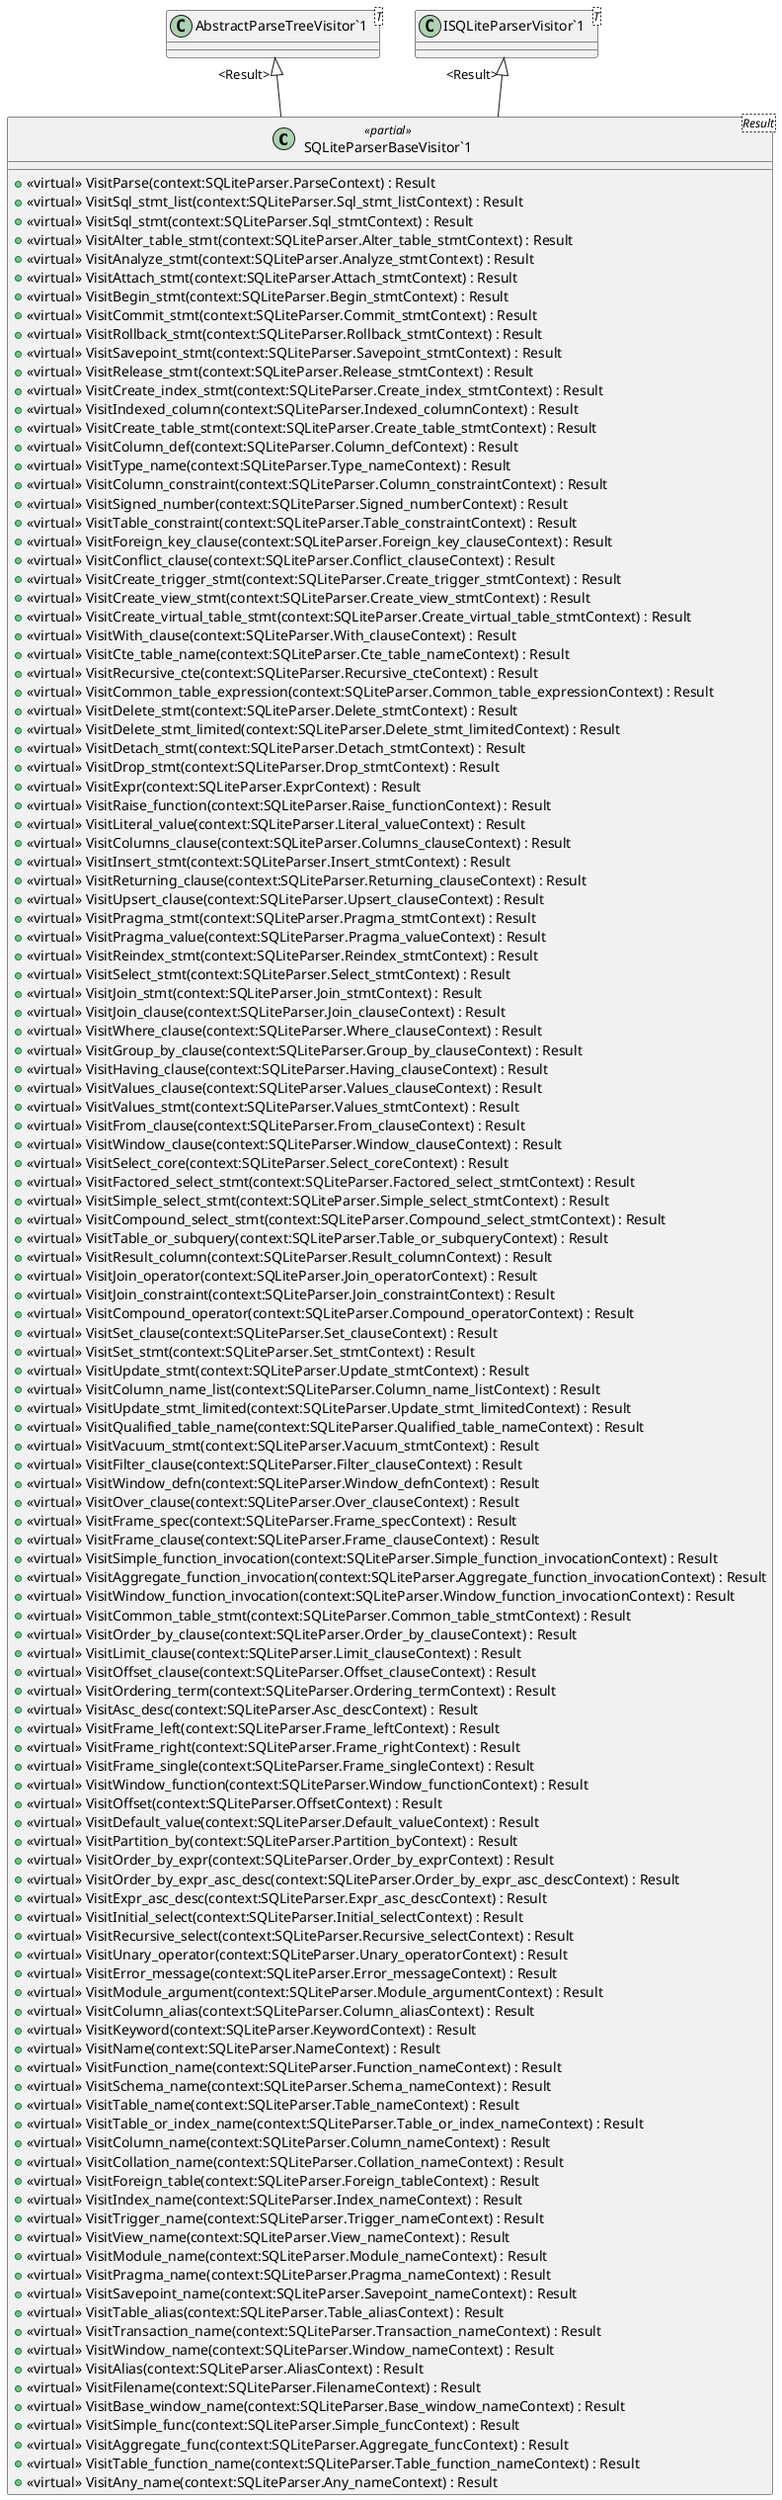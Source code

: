 @startuml
class "SQLiteParserBaseVisitor`1"<Result> <<partial>> {
    + <<virtual>> VisitParse(context:SQLiteParser.ParseContext) : Result
    + <<virtual>> VisitSql_stmt_list(context:SQLiteParser.Sql_stmt_listContext) : Result
    + <<virtual>> VisitSql_stmt(context:SQLiteParser.Sql_stmtContext) : Result
    + <<virtual>> VisitAlter_table_stmt(context:SQLiteParser.Alter_table_stmtContext) : Result
    + <<virtual>> VisitAnalyze_stmt(context:SQLiteParser.Analyze_stmtContext) : Result
    + <<virtual>> VisitAttach_stmt(context:SQLiteParser.Attach_stmtContext) : Result
    + <<virtual>> VisitBegin_stmt(context:SQLiteParser.Begin_stmtContext) : Result
    + <<virtual>> VisitCommit_stmt(context:SQLiteParser.Commit_stmtContext) : Result
    + <<virtual>> VisitRollback_stmt(context:SQLiteParser.Rollback_stmtContext) : Result
    + <<virtual>> VisitSavepoint_stmt(context:SQLiteParser.Savepoint_stmtContext) : Result
    + <<virtual>> VisitRelease_stmt(context:SQLiteParser.Release_stmtContext) : Result
    + <<virtual>> VisitCreate_index_stmt(context:SQLiteParser.Create_index_stmtContext) : Result
    + <<virtual>> VisitIndexed_column(context:SQLiteParser.Indexed_columnContext) : Result
    + <<virtual>> VisitCreate_table_stmt(context:SQLiteParser.Create_table_stmtContext) : Result
    + <<virtual>> VisitColumn_def(context:SQLiteParser.Column_defContext) : Result
    + <<virtual>> VisitType_name(context:SQLiteParser.Type_nameContext) : Result
    + <<virtual>> VisitColumn_constraint(context:SQLiteParser.Column_constraintContext) : Result
    + <<virtual>> VisitSigned_number(context:SQLiteParser.Signed_numberContext) : Result
    + <<virtual>> VisitTable_constraint(context:SQLiteParser.Table_constraintContext) : Result
    + <<virtual>> VisitForeign_key_clause(context:SQLiteParser.Foreign_key_clauseContext) : Result
    + <<virtual>> VisitConflict_clause(context:SQLiteParser.Conflict_clauseContext) : Result
    + <<virtual>> VisitCreate_trigger_stmt(context:SQLiteParser.Create_trigger_stmtContext) : Result
    + <<virtual>> VisitCreate_view_stmt(context:SQLiteParser.Create_view_stmtContext) : Result
    + <<virtual>> VisitCreate_virtual_table_stmt(context:SQLiteParser.Create_virtual_table_stmtContext) : Result
    + <<virtual>> VisitWith_clause(context:SQLiteParser.With_clauseContext) : Result
    + <<virtual>> VisitCte_table_name(context:SQLiteParser.Cte_table_nameContext) : Result
    + <<virtual>> VisitRecursive_cte(context:SQLiteParser.Recursive_cteContext) : Result
    + <<virtual>> VisitCommon_table_expression(context:SQLiteParser.Common_table_expressionContext) : Result
    + <<virtual>> VisitDelete_stmt(context:SQLiteParser.Delete_stmtContext) : Result
    + <<virtual>> VisitDelete_stmt_limited(context:SQLiteParser.Delete_stmt_limitedContext) : Result
    + <<virtual>> VisitDetach_stmt(context:SQLiteParser.Detach_stmtContext) : Result
    + <<virtual>> VisitDrop_stmt(context:SQLiteParser.Drop_stmtContext) : Result
    + <<virtual>> VisitExpr(context:SQLiteParser.ExprContext) : Result
    + <<virtual>> VisitRaise_function(context:SQLiteParser.Raise_functionContext) : Result
    + <<virtual>> VisitLiteral_value(context:SQLiteParser.Literal_valueContext) : Result
    + <<virtual>> VisitColumns_clause(context:SQLiteParser.Columns_clauseContext) : Result
    + <<virtual>> VisitInsert_stmt(context:SQLiteParser.Insert_stmtContext) : Result
    + <<virtual>> VisitReturning_clause(context:SQLiteParser.Returning_clauseContext) : Result
    + <<virtual>> VisitUpsert_clause(context:SQLiteParser.Upsert_clauseContext) : Result
    + <<virtual>> VisitPragma_stmt(context:SQLiteParser.Pragma_stmtContext) : Result
    + <<virtual>> VisitPragma_value(context:SQLiteParser.Pragma_valueContext) : Result
    + <<virtual>> VisitReindex_stmt(context:SQLiteParser.Reindex_stmtContext) : Result
    + <<virtual>> VisitSelect_stmt(context:SQLiteParser.Select_stmtContext) : Result
    + <<virtual>> VisitJoin_stmt(context:SQLiteParser.Join_stmtContext) : Result
    + <<virtual>> VisitJoin_clause(context:SQLiteParser.Join_clauseContext) : Result
    + <<virtual>> VisitWhere_clause(context:SQLiteParser.Where_clauseContext) : Result
    + <<virtual>> VisitGroup_by_clause(context:SQLiteParser.Group_by_clauseContext) : Result
    + <<virtual>> VisitHaving_clause(context:SQLiteParser.Having_clauseContext) : Result
    + <<virtual>> VisitValues_clause(context:SQLiteParser.Values_clauseContext) : Result
    + <<virtual>> VisitValues_stmt(context:SQLiteParser.Values_stmtContext) : Result
    + <<virtual>> VisitFrom_clause(context:SQLiteParser.From_clauseContext) : Result
    + <<virtual>> VisitWindow_clause(context:SQLiteParser.Window_clauseContext) : Result
    + <<virtual>> VisitSelect_core(context:SQLiteParser.Select_coreContext) : Result
    + <<virtual>> VisitFactored_select_stmt(context:SQLiteParser.Factored_select_stmtContext) : Result
    + <<virtual>> VisitSimple_select_stmt(context:SQLiteParser.Simple_select_stmtContext) : Result
    + <<virtual>> VisitCompound_select_stmt(context:SQLiteParser.Compound_select_stmtContext) : Result
    + <<virtual>> VisitTable_or_subquery(context:SQLiteParser.Table_or_subqueryContext) : Result
    + <<virtual>> VisitResult_column(context:SQLiteParser.Result_columnContext) : Result
    + <<virtual>> VisitJoin_operator(context:SQLiteParser.Join_operatorContext) : Result
    + <<virtual>> VisitJoin_constraint(context:SQLiteParser.Join_constraintContext) : Result
    + <<virtual>> VisitCompound_operator(context:SQLiteParser.Compound_operatorContext) : Result
    + <<virtual>> VisitSet_clause(context:SQLiteParser.Set_clauseContext) : Result
    + <<virtual>> VisitSet_stmt(context:SQLiteParser.Set_stmtContext) : Result
    + <<virtual>> VisitUpdate_stmt(context:SQLiteParser.Update_stmtContext) : Result
    + <<virtual>> VisitColumn_name_list(context:SQLiteParser.Column_name_listContext) : Result
    + <<virtual>> VisitUpdate_stmt_limited(context:SQLiteParser.Update_stmt_limitedContext) : Result
    + <<virtual>> VisitQualified_table_name(context:SQLiteParser.Qualified_table_nameContext) : Result
    + <<virtual>> VisitVacuum_stmt(context:SQLiteParser.Vacuum_stmtContext) : Result
    + <<virtual>> VisitFilter_clause(context:SQLiteParser.Filter_clauseContext) : Result
    + <<virtual>> VisitWindow_defn(context:SQLiteParser.Window_defnContext) : Result
    + <<virtual>> VisitOver_clause(context:SQLiteParser.Over_clauseContext) : Result
    + <<virtual>> VisitFrame_spec(context:SQLiteParser.Frame_specContext) : Result
    + <<virtual>> VisitFrame_clause(context:SQLiteParser.Frame_clauseContext) : Result
    + <<virtual>> VisitSimple_function_invocation(context:SQLiteParser.Simple_function_invocationContext) : Result
    + <<virtual>> VisitAggregate_function_invocation(context:SQLiteParser.Aggregate_function_invocationContext) : Result
    + <<virtual>> VisitWindow_function_invocation(context:SQLiteParser.Window_function_invocationContext) : Result
    + <<virtual>> VisitCommon_table_stmt(context:SQLiteParser.Common_table_stmtContext) : Result
    + <<virtual>> VisitOrder_by_clause(context:SQLiteParser.Order_by_clauseContext) : Result
    + <<virtual>> VisitLimit_clause(context:SQLiteParser.Limit_clauseContext) : Result
    + <<virtual>> VisitOffset_clause(context:SQLiteParser.Offset_clauseContext) : Result
    + <<virtual>> VisitOrdering_term(context:SQLiteParser.Ordering_termContext) : Result
    + <<virtual>> VisitAsc_desc(context:SQLiteParser.Asc_descContext) : Result
    + <<virtual>> VisitFrame_left(context:SQLiteParser.Frame_leftContext) : Result
    + <<virtual>> VisitFrame_right(context:SQLiteParser.Frame_rightContext) : Result
    + <<virtual>> VisitFrame_single(context:SQLiteParser.Frame_singleContext) : Result
    + <<virtual>> VisitWindow_function(context:SQLiteParser.Window_functionContext) : Result
    + <<virtual>> VisitOffset(context:SQLiteParser.OffsetContext) : Result
    + <<virtual>> VisitDefault_value(context:SQLiteParser.Default_valueContext) : Result
    + <<virtual>> VisitPartition_by(context:SQLiteParser.Partition_byContext) : Result
    + <<virtual>> VisitOrder_by_expr(context:SQLiteParser.Order_by_exprContext) : Result
    + <<virtual>> VisitOrder_by_expr_asc_desc(context:SQLiteParser.Order_by_expr_asc_descContext) : Result
    + <<virtual>> VisitExpr_asc_desc(context:SQLiteParser.Expr_asc_descContext) : Result
    + <<virtual>> VisitInitial_select(context:SQLiteParser.Initial_selectContext) : Result
    + <<virtual>> VisitRecursive_select(context:SQLiteParser.Recursive_selectContext) : Result
    + <<virtual>> VisitUnary_operator(context:SQLiteParser.Unary_operatorContext) : Result
    + <<virtual>> VisitError_message(context:SQLiteParser.Error_messageContext) : Result
    + <<virtual>> VisitModule_argument(context:SQLiteParser.Module_argumentContext) : Result
    + <<virtual>> VisitColumn_alias(context:SQLiteParser.Column_aliasContext) : Result
    + <<virtual>> VisitKeyword(context:SQLiteParser.KeywordContext) : Result
    + <<virtual>> VisitName(context:SQLiteParser.NameContext) : Result
    + <<virtual>> VisitFunction_name(context:SQLiteParser.Function_nameContext) : Result
    + <<virtual>> VisitSchema_name(context:SQLiteParser.Schema_nameContext) : Result
    + <<virtual>> VisitTable_name(context:SQLiteParser.Table_nameContext) : Result
    + <<virtual>> VisitTable_or_index_name(context:SQLiteParser.Table_or_index_nameContext) : Result
    + <<virtual>> VisitColumn_name(context:SQLiteParser.Column_nameContext) : Result
    + <<virtual>> VisitCollation_name(context:SQLiteParser.Collation_nameContext) : Result
    + <<virtual>> VisitForeign_table(context:SQLiteParser.Foreign_tableContext) : Result
    + <<virtual>> VisitIndex_name(context:SQLiteParser.Index_nameContext) : Result
    + <<virtual>> VisitTrigger_name(context:SQLiteParser.Trigger_nameContext) : Result
    + <<virtual>> VisitView_name(context:SQLiteParser.View_nameContext) : Result
    + <<virtual>> VisitModule_name(context:SQLiteParser.Module_nameContext) : Result
    + <<virtual>> VisitPragma_name(context:SQLiteParser.Pragma_nameContext) : Result
    + <<virtual>> VisitSavepoint_name(context:SQLiteParser.Savepoint_nameContext) : Result
    + <<virtual>> VisitTable_alias(context:SQLiteParser.Table_aliasContext) : Result
    + <<virtual>> VisitTransaction_name(context:SQLiteParser.Transaction_nameContext) : Result
    + <<virtual>> VisitWindow_name(context:SQLiteParser.Window_nameContext) : Result
    + <<virtual>> VisitAlias(context:SQLiteParser.AliasContext) : Result
    + <<virtual>> VisitFilename(context:SQLiteParser.FilenameContext) : Result
    + <<virtual>> VisitBase_window_name(context:SQLiteParser.Base_window_nameContext) : Result
    + <<virtual>> VisitSimple_func(context:SQLiteParser.Simple_funcContext) : Result
    + <<virtual>> VisitAggregate_func(context:SQLiteParser.Aggregate_funcContext) : Result
    + <<virtual>> VisitTable_function_name(context:SQLiteParser.Table_function_nameContext) : Result
    + <<virtual>> VisitAny_name(context:SQLiteParser.Any_nameContext) : Result
}
class "AbstractParseTreeVisitor`1"<T> {
}
class "ISQLiteParserVisitor`1"<T> {
}
"AbstractParseTreeVisitor`1" "<Result>" <|-- "SQLiteParserBaseVisitor`1"
"ISQLiteParserVisitor`1" "<Result>" <|-- "SQLiteParserBaseVisitor`1"
@enduml
